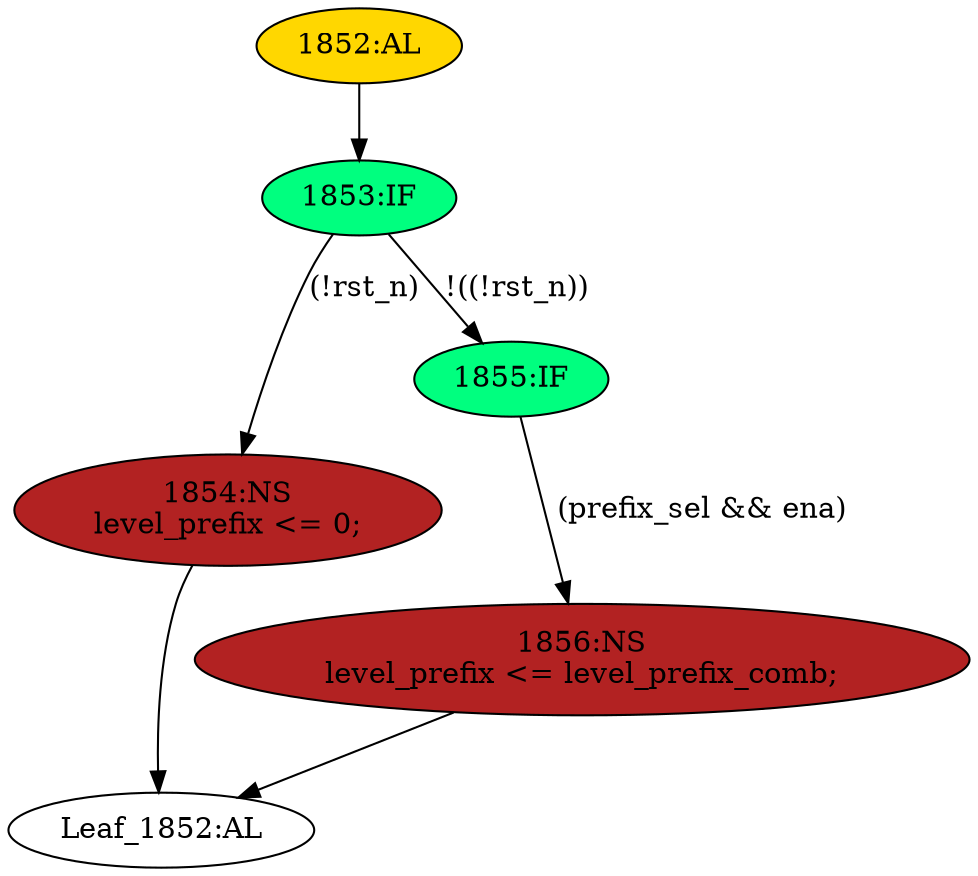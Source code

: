 strict digraph "" {
	node [label="\N"];
	"1853:IF"	 [ast="<pyverilog.vparser.ast.IfStatement object at 0x7f204c598d50>",
		fillcolor=springgreen,
		label="1853:IF",
		statements="[]",
		style=filled,
		typ=IfStatement];
	"1854:NS"	 [ast="<pyverilog.vparser.ast.NonblockingSubstitution object at 0x7f204c59f050>",
		fillcolor=firebrick,
		label="1854:NS
level_prefix <= 0;",
		statements="[<pyverilog.vparser.ast.NonblockingSubstitution object at 0x7f204c59f050>]",
		style=filled,
		typ=NonblockingSubstitution];
	"1853:IF" -> "1854:NS"	 [cond="['rst_n']",
		label="(!rst_n)",
		lineno=1853];
	"1855:IF"	 [ast="<pyverilog.vparser.ast.IfStatement object at 0x7f204c5988d0>",
		fillcolor=springgreen,
		label="1855:IF",
		statements="[]",
		style=filled,
		typ=IfStatement];
	"1853:IF" -> "1855:IF"	 [cond="['rst_n']",
		label="!((!rst_n))",
		lineno=1853];
	"Leaf_1852:AL"	 [def_var="['level_prefix']",
		label="Leaf_1852:AL"];
	"1854:NS" -> "Leaf_1852:AL"	 [cond="[]",
		lineno=None];
	"1856:NS"	 [ast="<pyverilog.vparser.ast.NonblockingSubstitution object at 0x7f204c598990>",
		fillcolor=firebrick,
		label="1856:NS
level_prefix <= level_prefix_comb;",
		statements="[<pyverilog.vparser.ast.NonblockingSubstitution object at 0x7f204c598990>]",
		style=filled,
		typ=NonblockingSubstitution];
	"1856:NS" -> "Leaf_1852:AL"	 [cond="[]",
		lineno=None];
	"1852:AL"	 [ast="<pyverilog.vparser.ast.Always object at 0x7f204c59f390>",
		clk_sens=True,
		fillcolor=gold,
		label="1852:AL",
		sens="['clk', 'rst_n']",
		statements="[]",
		style=filled,
		typ=Always,
		use_var="['ena', 'level_prefix_comb', 'rst_n', 'prefix_sel']"];
	"1852:AL" -> "1853:IF"	 [cond="[]",
		lineno=None];
	"1855:IF" -> "1856:NS"	 [cond="['prefix_sel', 'ena']",
		label="(prefix_sel && ena)",
		lineno=1855];
}
